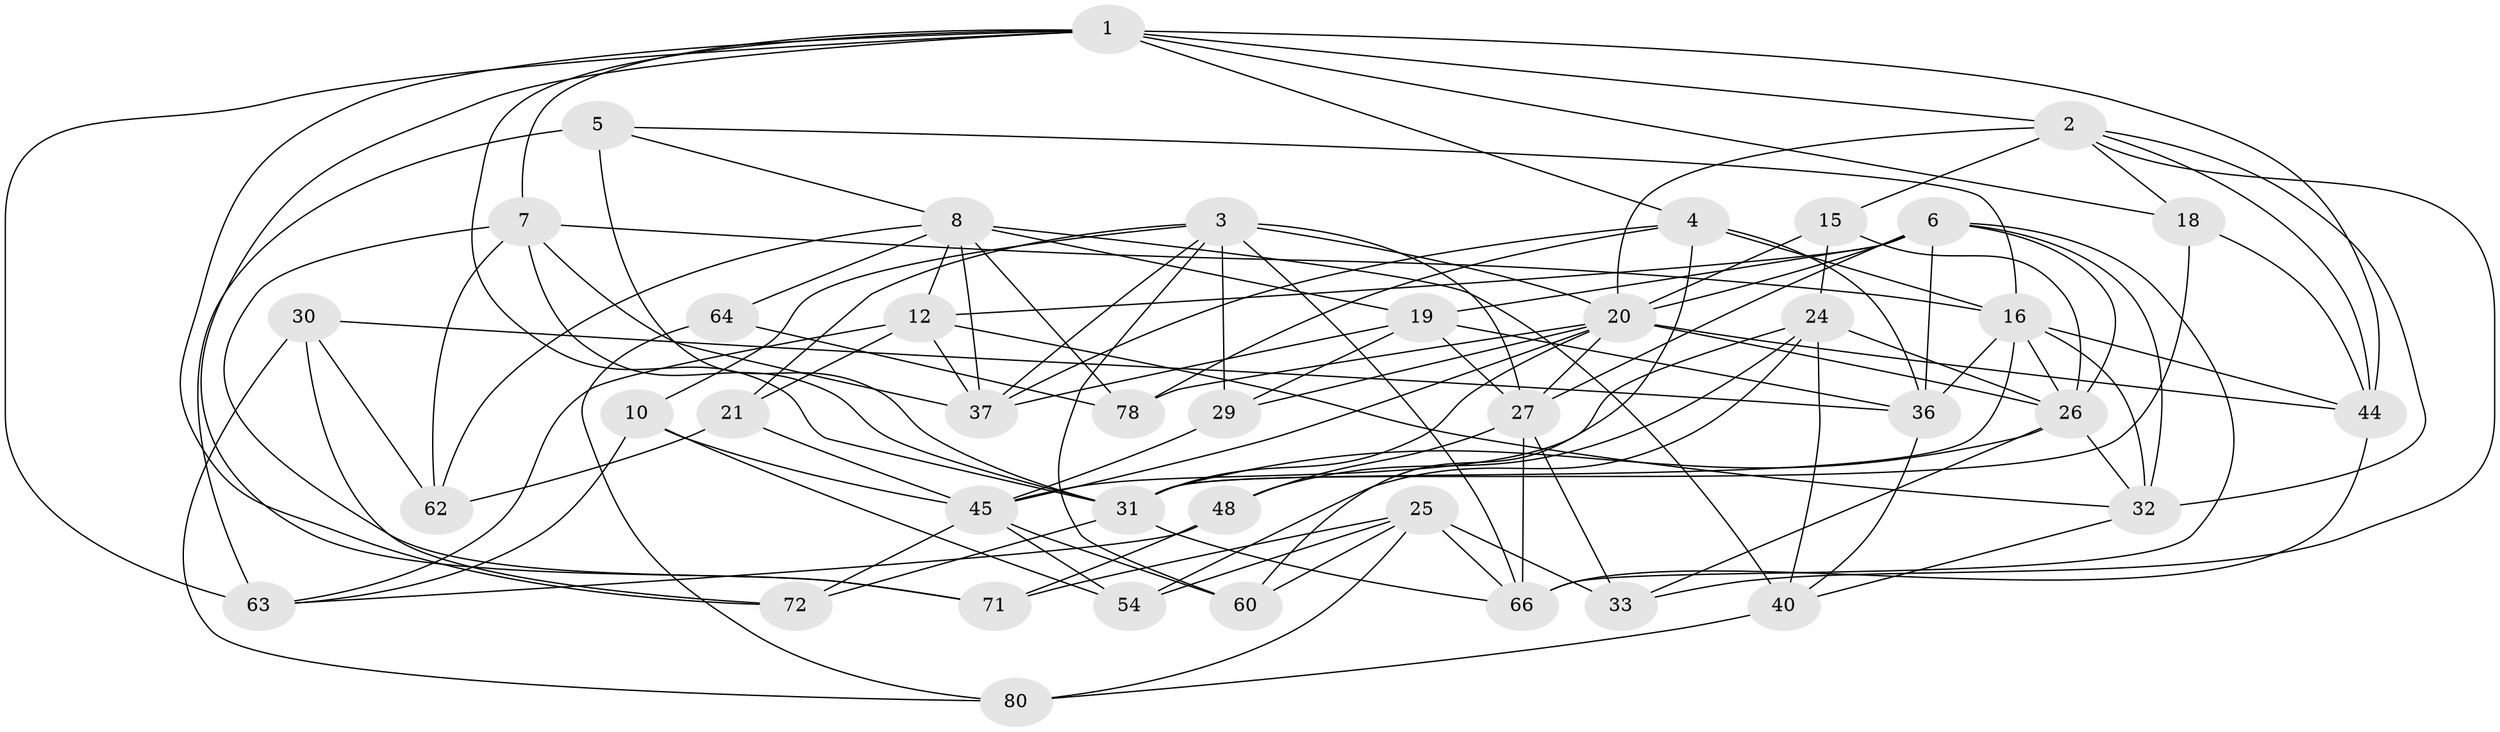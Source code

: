 // original degree distribution, {4: 1.0}
// Generated by graph-tools (version 1.1) at 2025/16/03/09/25 04:16:28]
// undirected, 41 vertices, 117 edges
graph export_dot {
graph [start="1"]
  node [color=gray90,style=filled];
  1 [super="+9+23"];
  2 [super="+17+14"];
  3 [super="+13"];
  4 [super="+41"];
  5 [super="+76"];
  6 [super="+11+79"];
  7 [super="+49"];
  8 [super="+55+22+57"];
  10;
  12 [super="+38"];
  15;
  16 [super="+39"];
  18;
  19 [super="+34"];
  20 [super="+69+47"];
  21;
  24 [super="+56"];
  25 [super="+28"];
  26 [super="+43+53"];
  27 [super="+42"];
  29;
  30;
  31 [super="+58+67+65"];
  32 [super="+35"];
  33;
  36 [super="+73"];
  37 [super="+46"];
  40 [super="+51"];
  44 [super="+70"];
  45 [super="+82+59"];
  48;
  54;
  60;
  62;
  63 [super="+75"];
  64;
  66 [super="+74"];
  71;
  72;
  78;
  80;
  1 -- 4;
  1 -- 71;
  1 -- 44;
  1 -- 18;
  1 -- 2 [weight=2];
  1 -- 7;
  1 -- 72;
  1 -- 31;
  1 -- 63;
  2 -- 15;
  2 -- 20;
  2 -- 33;
  2 -- 44;
  2 -- 32;
  2 -- 18;
  3 -- 29;
  3 -- 27;
  3 -- 37;
  3 -- 66;
  3 -- 20;
  3 -- 21;
  3 -- 10;
  3 -- 60;
  4 -- 60;
  4 -- 37;
  4 -- 16;
  4 -- 36;
  4 -- 78;
  5 -- 63 [weight=2];
  5 -- 31 [weight=2];
  5 -- 8;
  5 -- 16;
  6 -- 27;
  6 -- 32;
  6 -- 20;
  6 -- 66;
  6 -- 19;
  6 -- 12;
  6 -- 26;
  6 -- 36;
  7 -- 62;
  7 -- 16;
  7 -- 71;
  7 -- 37;
  7 -- 31;
  8 -- 19;
  8 -- 64 [weight=2];
  8 -- 40 [weight=2];
  8 -- 37;
  8 -- 62;
  8 -- 12;
  8 -- 78;
  10 -- 45;
  10 -- 54;
  10 -- 63;
  12 -- 32;
  12 -- 21;
  12 -- 37;
  12 -- 63;
  15 -- 26;
  15 -- 20;
  15 -- 24;
  16 -- 26;
  16 -- 32;
  16 -- 44;
  16 -- 36;
  16 -- 31;
  18 -- 44;
  18 -- 31;
  19 -- 29;
  19 -- 36;
  19 -- 37;
  19 -- 27;
  20 -- 26;
  20 -- 29;
  20 -- 27 [weight=2];
  20 -- 44;
  20 -- 45;
  20 -- 78;
  20 -- 31;
  21 -- 62;
  21 -- 45;
  24 -- 26;
  24 -- 48;
  24 -- 54;
  24 -- 45;
  24 -- 40;
  25 -- 33;
  25 -- 54;
  25 -- 60;
  25 -- 80;
  25 -- 66;
  25 -- 71;
  26 -- 33;
  26 -- 32;
  26 -- 31;
  27 -- 48;
  27 -- 33;
  27 -- 66;
  29 -- 45;
  30 -- 72;
  30 -- 62;
  30 -- 36;
  30 -- 80;
  31 -- 72;
  31 -- 66;
  32 -- 40;
  36 -- 40;
  40 -- 80;
  44 -- 66;
  45 -- 72;
  45 -- 60;
  45 -- 54;
  48 -- 71;
  48 -- 63;
  64 -- 80;
  64 -- 78;
}

